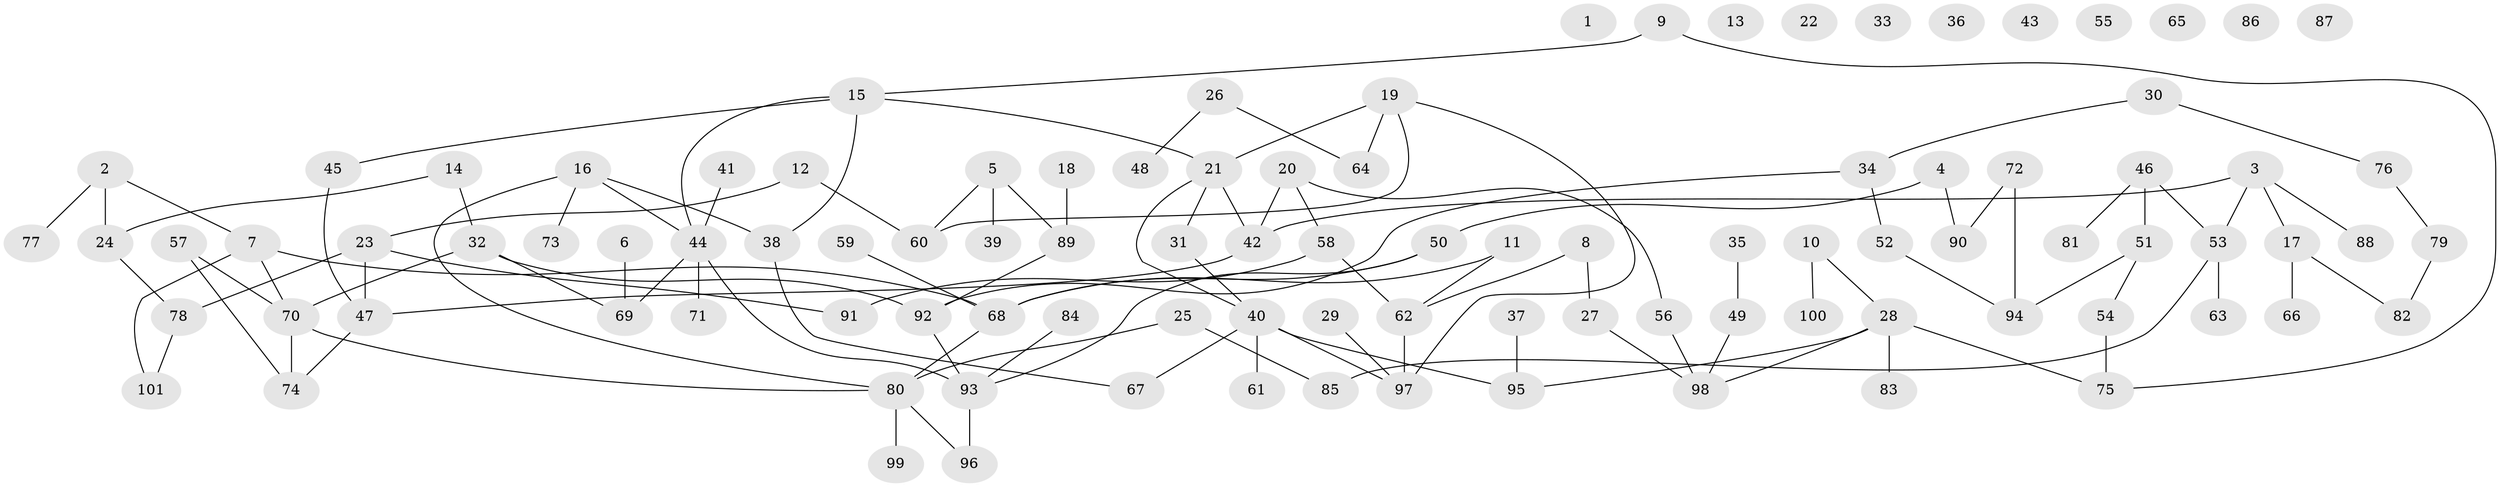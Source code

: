 // coarse degree distribution, {4: 0.09523809523809523, 7: 0.09523809523809523, 6: 0.09523809523809523, 5: 0.047619047619047616, 3: 0.14285714285714285, 10: 0.047619047619047616, 1: 0.38095238095238093, 2: 0.09523809523809523}
// Generated by graph-tools (version 1.1) at 2025/48/03/04/25 22:48:14]
// undirected, 101 vertices, 118 edges
graph export_dot {
  node [color=gray90,style=filled];
  1;
  2;
  3;
  4;
  5;
  6;
  7;
  8;
  9;
  10;
  11;
  12;
  13;
  14;
  15;
  16;
  17;
  18;
  19;
  20;
  21;
  22;
  23;
  24;
  25;
  26;
  27;
  28;
  29;
  30;
  31;
  32;
  33;
  34;
  35;
  36;
  37;
  38;
  39;
  40;
  41;
  42;
  43;
  44;
  45;
  46;
  47;
  48;
  49;
  50;
  51;
  52;
  53;
  54;
  55;
  56;
  57;
  58;
  59;
  60;
  61;
  62;
  63;
  64;
  65;
  66;
  67;
  68;
  69;
  70;
  71;
  72;
  73;
  74;
  75;
  76;
  77;
  78;
  79;
  80;
  81;
  82;
  83;
  84;
  85;
  86;
  87;
  88;
  89;
  90;
  91;
  92;
  93;
  94;
  95;
  96;
  97;
  98;
  99;
  100;
  101;
  2 -- 7;
  2 -- 24;
  2 -- 77;
  3 -- 17;
  3 -- 42;
  3 -- 53;
  3 -- 88;
  4 -- 50;
  4 -- 90;
  5 -- 39;
  5 -- 60;
  5 -- 89;
  6 -- 69;
  7 -- 68;
  7 -- 70;
  7 -- 101;
  8 -- 27;
  8 -- 62;
  9 -- 15;
  9 -- 75;
  10 -- 28;
  10 -- 100;
  11 -- 62;
  11 -- 68;
  12 -- 23;
  12 -- 60;
  14 -- 24;
  14 -- 32;
  15 -- 21;
  15 -- 38;
  15 -- 44;
  15 -- 45;
  16 -- 38;
  16 -- 44;
  16 -- 73;
  16 -- 80;
  17 -- 66;
  17 -- 82;
  18 -- 89;
  19 -- 21;
  19 -- 60;
  19 -- 64;
  19 -- 97;
  20 -- 42;
  20 -- 56;
  20 -- 58;
  21 -- 31;
  21 -- 40;
  21 -- 42;
  23 -- 47;
  23 -- 78;
  23 -- 91;
  24 -- 78;
  25 -- 80;
  25 -- 85;
  26 -- 48;
  26 -- 64;
  27 -- 98;
  28 -- 75;
  28 -- 83;
  28 -- 95;
  28 -- 98;
  29 -- 97;
  30 -- 34;
  30 -- 76;
  31 -- 40;
  32 -- 69;
  32 -- 70;
  32 -- 92;
  34 -- 52;
  34 -- 92;
  35 -- 49;
  37 -- 95;
  38 -- 67;
  40 -- 61;
  40 -- 67;
  40 -- 95;
  40 -- 97;
  41 -- 44;
  42 -- 47;
  44 -- 69;
  44 -- 71;
  44 -- 93;
  45 -- 47;
  46 -- 51;
  46 -- 53;
  46 -- 81;
  47 -- 74;
  49 -- 98;
  50 -- 68;
  50 -- 93;
  51 -- 54;
  51 -- 94;
  52 -- 94;
  53 -- 63;
  53 -- 85;
  54 -- 75;
  56 -- 98;
  57 -- 70;
  57 -- 74;
  58 -- 62;
  58 -- 91;
  59 -- 68;
  62 -- 97;
  68 -- 80;
  70 -- 74;
  70 -- 80;
  72 -- 90;
  72 -- 94;
  76 -- 79;
  78 -- 101;
  79 -- 82;
  80 -- 96;
  80 -- 99;
  84 -- 93;
  89 -- 92;
  92 -- 93;
  93 -- 96;
}
